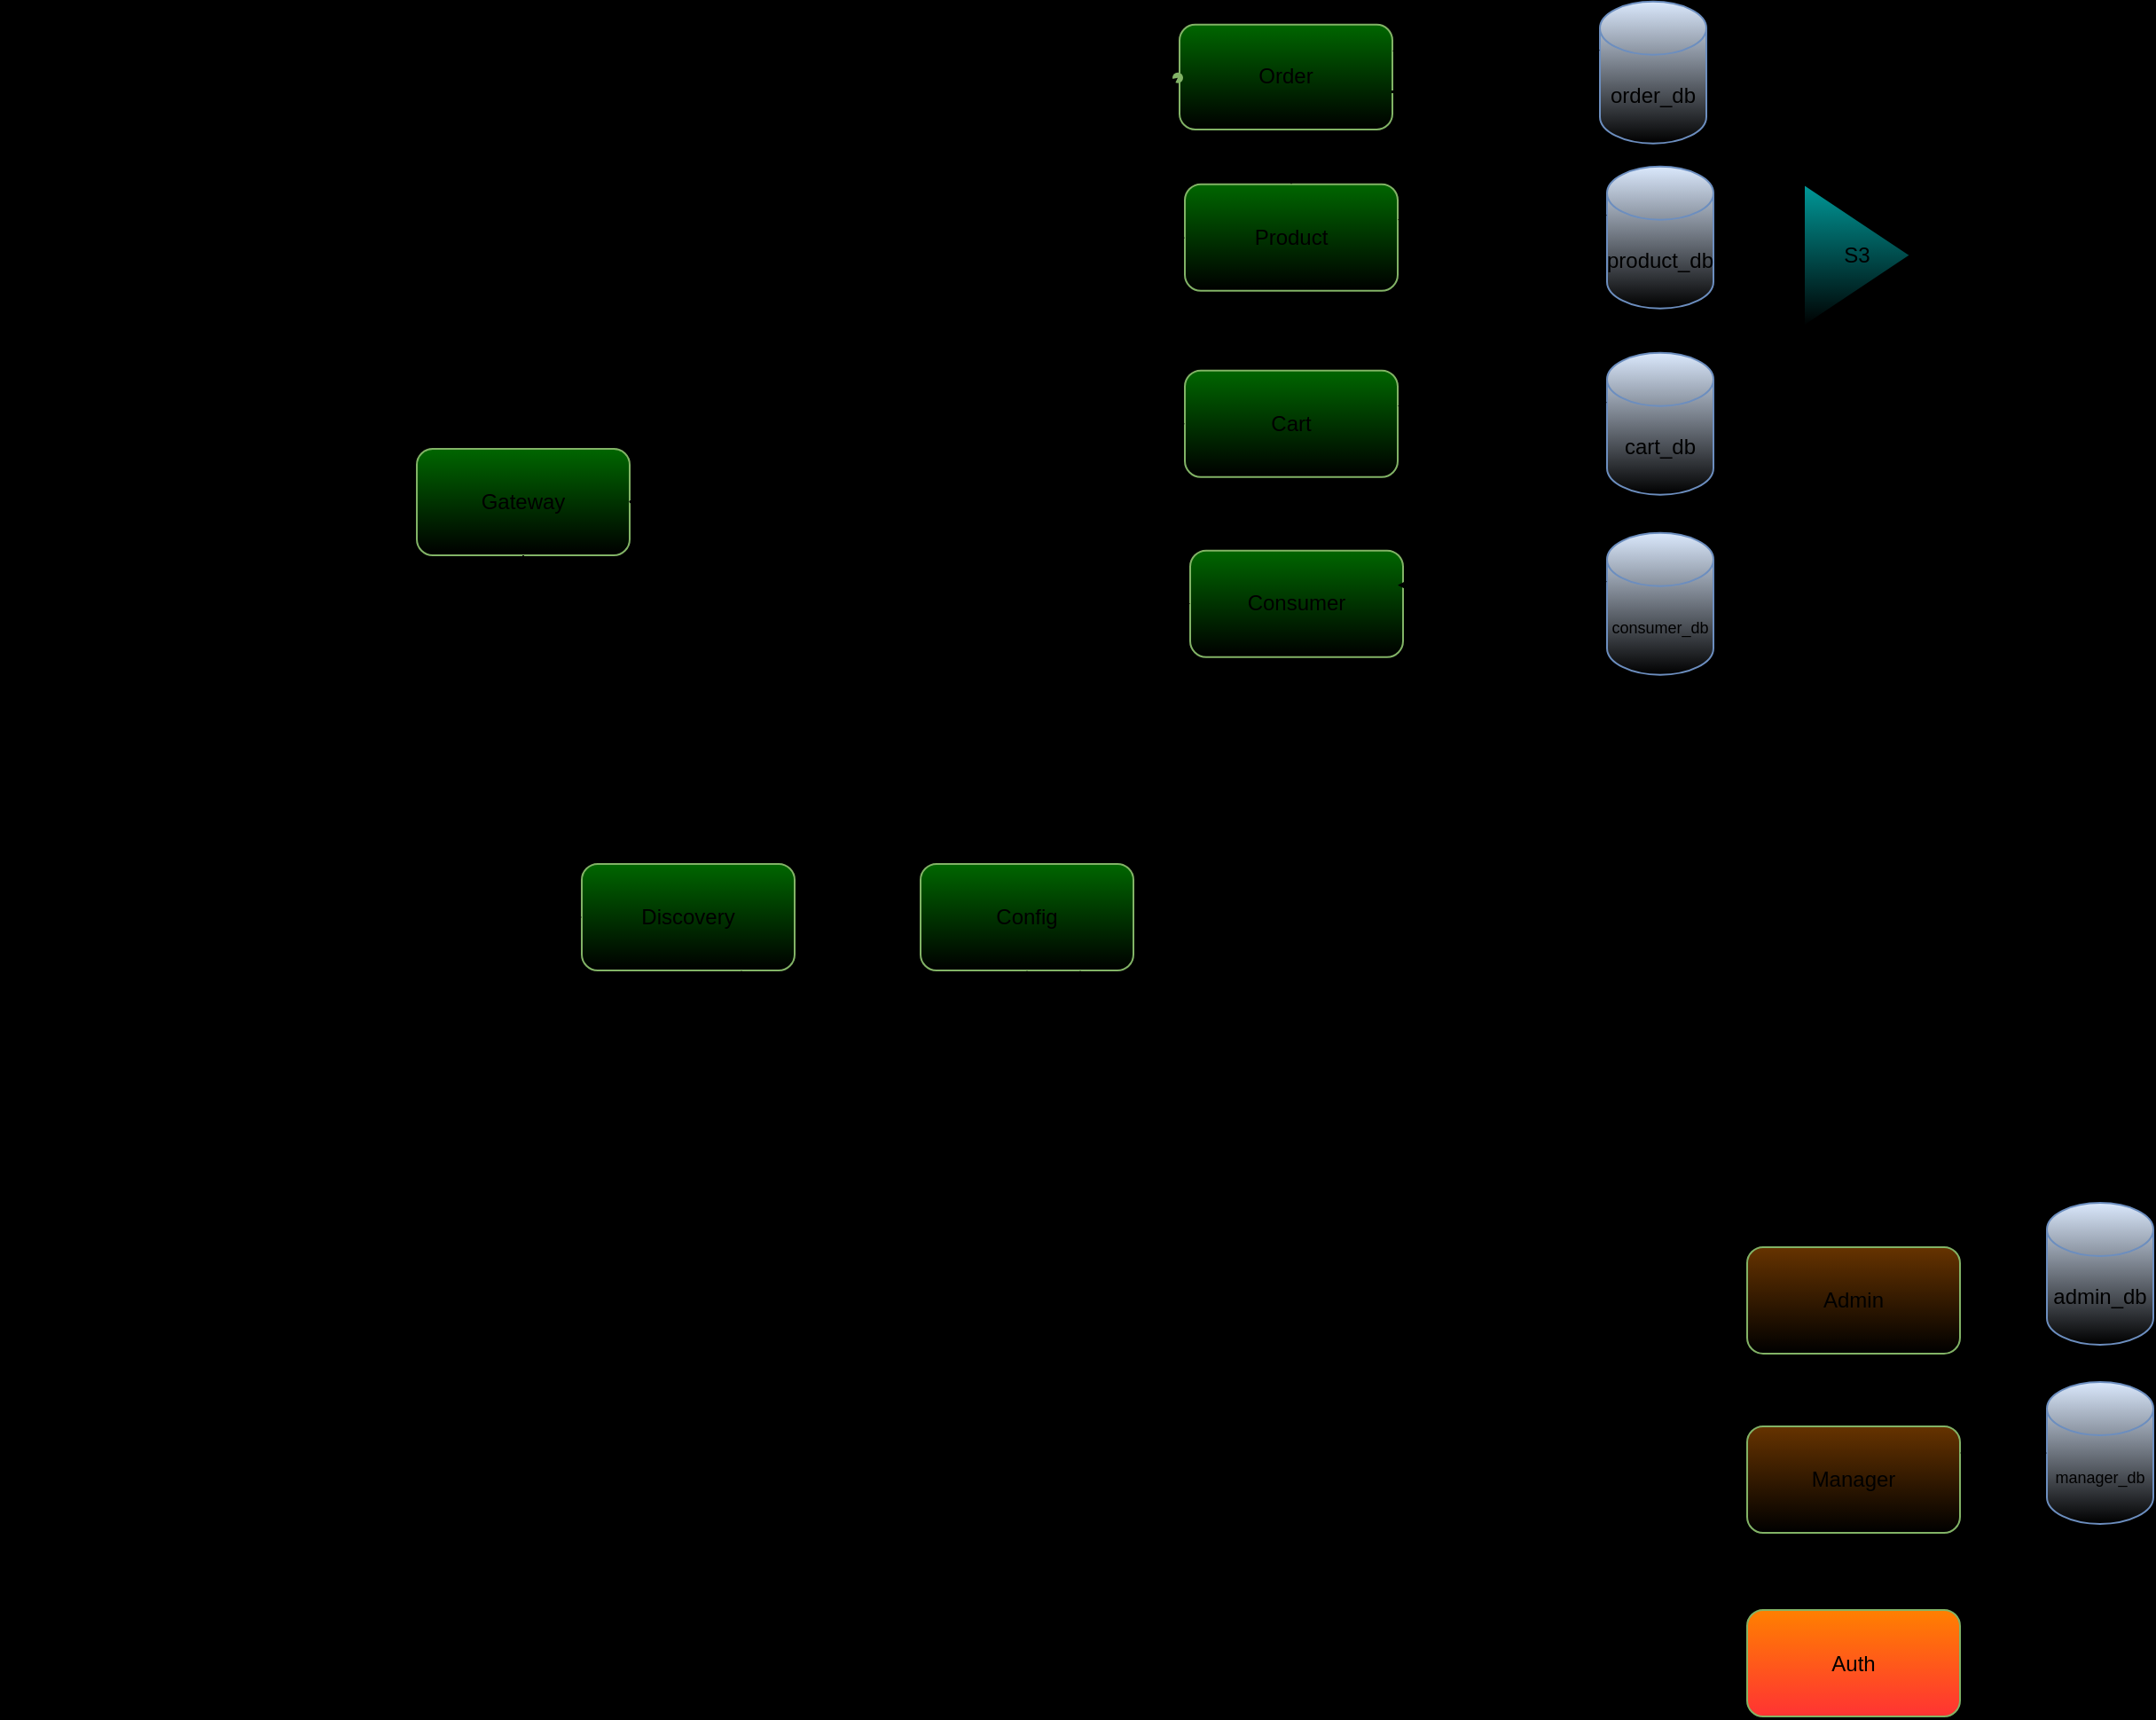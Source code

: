 <mxfile version="24.7.8">
  <diagram name="Page-1" id="uSqe43TGl_vkrGlnib_v">
    <mxGraphModel dx="1780" dy="778" grid="0" gridSize="10" guides="1" tooltips="1" connect="1" arrows="1" fold="1" page="0" pageScale="1" pageWidth="850" pageHeight="1100" background="#000000" math="0" shadow="0">
      <root>
        <mxCell id="0" />
        <mxCell id="1" parent="0" />
        <mxCell id="Wj5WEDejXmfSupQr25it-28" value="" style="edgeStyle=orthogonalEdgeStyle;rounded=0;orthogonalLoop=1;jettySize=auto;html=1;" parent="1" source="Wj5WEDejXmfSupQr25it-1" target="Wj5WEDejXmfSupQr25it-15" edge="1">
          <mxGeometry relative="1" as="geometry">
            <mxPoint x="-19" y="336" as="targetPoint" />
          </mxGeometry>
        </mxCell>
        <mxCell id="Wj5WEDejXmfSupQr25it-1" value="Client" style="ellipse;whiteSpace=wrap;html=1;aspect=fixed;fillColor=none;strokeColor=default;" parent="1" vertex="1">
          <mxGeometry x="-177" y="296" width="80" height="80" as="geometry" />
        </mxCell>
        <mxCell id="Wj5WEDejXmfSupQr25it-56" style="edgeStyle=orthogonalEdgeStyle;rounded=0;orthogonalLoop=1;jettySize=auto;html=1;exitX=1;exitY=0.75;exitDx=0;exitDy=0;entryX=0;entryY=0.75;entryDx=0;entryDy=0;startArrow=classic;startFill=1;" parent="1" source="Wj5WEDejXmfSupQr25it-7" target="Wj5WEDejXmfSupQr25it-55" edge="1">
          <mxGeometry relative="1" as="geometry">
            <Array as="points">
              <mxPoint x="610" y="240.88" />
              <mxPoint x="808" y="240.88" />
              <mxPoint x="808" y="216.88" />
            </Array>
          </mxGeometry>
        </mxCell>
        <mxCell id="Wj5WEDejXmfSupQr25it-57" style="edgeStyle=orthogonalEdgeStyle;rounded=0;orthogonalLoop=1;jettySize=auto;html=1;exitX=1;exitY=0.75;exitDx=0;exitDy=0;" parent="1" source="Wj5WEDejXmfSupQr25it-7" edge="1">
          <mxGeometry relative="1" as="geometry">
            <mxPoint x="667" y="201.88" as="targetPoint" />
          </mxGeometry>
        </mxCell>
        <mxCell id="Wj5WEDejXmfSupQr25it-7" value="Product" style="rounded=1;whiteSpace=wrap;html=1;labelBackgroundColor=none;labelBorderColor=none;fillColor=#006600;strokeColor=#82b366;gradientColor=default;" parent="1" vertex="1">
          <mxGeometry x="490" y="156.88" width="120" height="60" as="geometry" />
        </mxCell>
        <mxCell id="Wj5WEDejXmfSupQr25it-60" value="" style="edgeStyle=orthogonalEdgeStyle;rounded=0;orthogonalLoop=1;jettySize=auto;html=1;" parent="1" source="Wj5WEDejXmfSupQr25it-10" target="Wj5WEDejXmfSupQr25it-7" edge="1">
          <mxGeometry relative="1" as="geometry" />
        </mxCell>
        <mxCell id="Wj5WEDejXmfSupQr25it-10" value="Order" style="rounded=1;whiteSpace=wrap;html=1;labelBackgroundColor=none;labelBorderColor=none;fillColor=#006600;strokeColor=#82b366;gradientColor=default;" parent="1" vertex="1">
          <mxGeometry x="487" y="66.88" width="120" height="59.12" as="geometry" />
        </mxCell>
        <mxCell id="Wj5WEDejXmfSupQr25it-58" style="edgeStyle=orthogonalEdgeStyle;rounded=0;orthogonalLoop=1;jettySize=auto;html=1;exitX=1;exitY=0.75;exitDx=0;exitDy=0;" parent="1" source="Wj5WEDejXmfSupQr25it-11" edge="1">
          <mxGeometry relative="1" as="geometry">
            <mxPoint x="664" y="306.88" as="targetPoint" />
          </mxGeometry>
        </mxCell>
        <mxCell id="Wj5WEDejXmfSupQr25it-11" value="Cart" style="rounded=1;whiteSpace=wrap;html=1;labelBackgroundColor=none;labelBorderColor=none;fillColor=#006600;strokeColor=#82b366;gradientColor=default;" parent="1" vertex="1">
          <mxGeometry x="490" y="261.88" width="120" height="60" as="geometry" />
        </mxCell>
        <mxCell id="Wj5WEDejXmfSupQr25it-59" style="edgeStyle=orthogonalEdgeStyle;rounded=0;orthogonalLoop=1;jettySize=auto;html=1;exitX=1;exitY=0.75;exitDx=0;exitDy=0;" parent="1" source="Wj5WEDejXmfSupQr25it-12" edge="1">
          <mxGeometry relative="1" as="geometry">
            <mxPoint x="667" y="408.88" as="targetPoint" />
          </mxGeometry>
        </mxCell>
        <mxCell id="Wj5WEDejXmfSupQr25it-12" value="Consumer" style="rounded=1;whiteSpace=wrap;html=1;labelBackgroundColor=none;labelBorderColor=none;fillColor=#006600;strokeColor=#82b366;gradientColor=default;" parent="1" vertex="1">
          <mxGeometry x="493" y="363.38" width="120" height="60" as="geometry" />
        </mxCell>
        <mxCell id="Wj5WEDejXmfSupQr25it-13" value="Discovery" style="rounded=1;whiteSpace=wrap;html=1;labelBackgroundColor=none;labelBorderColor=none;fillColor=#006600;strokeColor=#82b366;gradientColor=default;" parent="1" vertex="1">
          <mxGeometry x="150" y="540" width="120" height="60" as="geometry" />
        </mxCell>
        <mxCell id="Wj5WEDejXmfSupQr25it-14" value="Config" style="rounded=1;whiteSpace=wrap;html=1;labelBackgroundColor=none;labelBorderColor=none;fillColor=#006600;strokeColor=#82b366;gradientColor=default;" parent="1" vertex="1">
          <mxGeometry x="341" y="540" width="120" height="60" as="geometry" />
        </mxCell>
        <mxCell id="Wj5WEDejXmfSupQr25it-15" value="Gateway" style="rounded=1;whiteSpace=wrap;html=1;labelBackgroundColor=none;labelBorderColor=none;fillColor=#006600;strokeColor=#82b366;gradientColor=default;" parent="1" vertex="1">
          <mxGeometry x="57" y="306" width="120" height="60" as="geometry" />
        </mxCell>
        <mxCell id="Wj5WEDejXmfSupQr25it-65" style="edgeStyle=orthogonalEdgeStyle;rounded=0;orthogonalLoop=1;jettySize=auto;html=1;exitX=1;exitY=0.25;exitDx=0;exitDy=0;startArrow=classic;startFill=1;" parent="1" source="Wj5WEDejXmfSupQr25it-16" target="Wj5WEDejXmfSupQr25it-24" edge="1">
          <mxGeometry relative="1" as="geometry" />
        </mxCell>
        <mxCell id="Wj5WEDejXmfSupQr25it-16" value="Admin" style="rounded=1;whiteSpace=wrap;html=1;labelBackgroundColor=none;labelBorderColor=none;fillColor=#663300;strokeColor=#82b366;gradientColor=default;" parent="1" vertex="1">
          <mxGeometry x="807" y="756" width="120" height="60" as="geometry" />
        </mxCell>
        <mxCell id="Wj5WEDejXmfSupQr25it-17" value="Manager" style="rounded=1;whiteSpace=wrap;html=1;labelBackgroundColor=none;labelBorderColor=none;fillColor=#663300;strokeColor=#82b366;gradientColor=default;" parent="1" vertex="1">
          <mxGeometry x="807" y="857" width="120" height="60" as="geometry" />
        </mxCell>
        <mxCell id="Wj5WEDejXmfSupQr25it-18" value="Auth" style="rounded=1;whiteSpace=wrap;html=1;labelBackgroundColor=none;labelBorderColor=none;fillColor=#FF8000;strokeColor=#82b366;gradientColor=#FF3333;" parent="1" vertex="1">
          <mxGeometry x="807" y="960.5" width="120" height="60" as="geometry" />
        </mxCell>
        <mxCell id="Wj5WEDejXmfSupQr25it-19" value="order_db" style="shape=cylinder3;whiteSpace=wrap;html=1;boundedLbl=1;backgroundOutline=1;size=15;fillColor=#dae8fc;strokeColor=#6c8ebf;gradientColor=default;" parent="1" vertex="1">
          <mxGeometry x="724" y="53.88" width="60" height="80" as="geometry" />
        </mxCell>
        <mxCell id="Wj5WEDejXmfSupQr25it-21" value="product_db" style="shape=cylinder3;whiteSpace=wrap;html=1;boundedLbl=1;backgroundOutline=1;size=15;fillColor=#dae8fc;strokeColor=#6c8ebf;gradientColor=default;" parent="1" vertex="1">
          <mxGeometry x="728" y="146.88" width="60" height="80" as="geometry" />
        </mxCell>
        <mxCell id="Wj5WEDejXmfSupQr25it-22" value="cart_db" style="shape=cylinder3;whiteSpace=wrap;html=1;boundedLbl=1;backgroundOutline=1;size=15;fillColor=#dae8fc;strokeColor=#6c8ebf;gradientColor=default;" parent="1" vertex="1">
          <mxGeometry x="728" y="251.88" width="60" height="80" as="geometry" />
        </mxCell>
        <mxCell id="Wj5WEDejXmfSupQr25it-23" value="&lt;font style=&quot;font-size: 9px;&quot;&gt;consumer_db&lt;/font&gt;" style="shape=cylinder3;whiteSpace=wrap;html=1;boundedLbl=1;backgroundOutline=1;size=15;fillColor=#dae8fc;strokeColor=#6c8ebf;gradientColor=default;" parent="1" vertex="1">
          <mxGeometry x="728" y="353.38" width="60" height="80" as="geometry" />
        </mxCell>
        <mxCell id="Wj5WEDejXmfSupQr25it-24" value="admin_db" style="shape=cylinder3;whiteSpace=wrap;html=1;boundedLbl=1;backgroundOutline=1;size=15;fillColor=#dae8fc;strokeColor=#6c8ebf;gradientColor=default;" parent="1" vertex="1">
          <mxGeometry x="976" y="731" width="60" height="80" as="geometry" />
        </mxCell>
        <mxCell id="Wj5WEDejXmfSupQr25it-25" value="&lt;font style=&quot;font-size: 9px;&quot;&gt;manager_db&lt;/font&gt;" style="shape=cylinder3;whiteSpace=wrap;html=1;boundedLbl=1;backgroundOutline=1;size=15;fillColor=#dae8fc;strokeColor=#6c8ebf;gradientColor=default;" parent="1" vertex="1">
          <mxGeometry x="976" y="832" width="60" height="80" as="geometry" />
        </mxCell>
        <mxCell id="Wj5WEDejXmfSupQr25it-29" value="" style="shape=waypoint;sketch=0;size=6;pointerEvents=1;points=[];fillColor=#663300;resizable=0;rotatable=0;perimeter=centerPerimeter;snapToPoint=1;strokeColor=#82b366;rounded=1;labelBackgroundColor=none;labelBorderColor=none;gradientColor=default;" parent="1" vertex="1">
          <mxGeometry x="476" y="86.88" width="20" height="20" as="geometry" />
        </mxCell>
        <mxCell id="Wj5WEDejXmfSupQr25it-32" value="" style="endArrow=classic;startArrow=none;html=1;rounded=0;entryX=0.15;entryY=0.25;entryDx=0;entryDy=0;entryPerimeter=0;startFill=0;" parent="1" target="Wj5WEDejXmfSupQr25it-29" edge="1">
          <mxGeometry width="50" height="50" relative="1" as="geometry">
            <mxPoint x="177" y="336" as="sourcePoint" />
            <mxPoint x="227" y="286" as="targetPoint" />
          </mxGeometry>
        </mxCell>
        <mxCell id="Wj5WEDejXmfSupQr25it-33" value="" style="endArrow=classic;startArrow=none;html=1;rounded=0;entryX=0;entryY=0.5;entryDx=0;entryDy=0;exitX=1;exitY=0.5;exitDx=0;exitDy=0;startFill=0;" parent="1" source="Wj5WEDejXmfSupQr25it-15" target="Wj5WEDejXmfSupQr25it-7" edge="1">
          <mxGeometry width="50" height="50" relative="1" as="geometry">
            <mxPoint x="167" y="273" as="sourcePoint" />
            <mxPoint x="612" y="14" as="targetPoint" />
          </mxGeometry>
        </mxCell>
        <mxCell id="Wj5WEDejXmfSupQr25it-34" value="" style="endArrow=classic;startArrow=none;html=1;rounded=0;entryX=0;entryY=0.5;entryDx=0;entryDy=0;startFill=0;" parent="1" target="Wj5WEDejXmfSupQr25it-11" edge="1">
          <mxGeometry width="50" height="50" relative="1" as="geometry">
            <mxPoint x="179" y="334" as="sourcePoint" />
            <mxPoint x="642" y="97" as="targetPoint" />
          </mxGeometry>
        </mxCell>
        <mxCell id="Wj5WEDejXmfSupQr25it-35" value="" style="endArrow=classic;startArrow=none;html=1;rounded=0;entryX=0;entryY=0.5;entryDx=0;entryDy=0;exitX=1;exitY=0.5;exitDx=0;exitDy=0;startFill=0;" parent="1" source="Wj5WEDejXmfSupQr25it-15" target="Wj5WEDejXmfSupQr25it-12" edge="1">
          <mxGeometry width="50" height="50" relative="1" as="geometry">
            <mxPoint x="207" y="366" as="sourcePoint" />
            <mxPoint x="652" y="107" as="targetPoint" />
          </mxGeometry>
        </mxCell>
        <mxCell id="Wj5WEDejXmfSupQr25it-42" value="" style="endArrow=none;html=1;rounded=0;exitX=0;exitY=0.5;exitDx=0;exitDy=0;startArrow=classic;startFill=1;endFill=0;" parent="1" source="Wj5WEDejXmfSupQr25it-13" edge="1">
          <mxGeometry width="50" height="50" relative="1" as="geometry">
            <mxPoint x="399" y="425" as="sourcePoint" />
            <mxPoint x="111" y="570" as="targetPoint" />
          </mxGeometry>
        </mxCell>
        <mxCell id="Wj5WEDejXmfSupQr25it-43" value="" style="endArrow=none;html=1;rounded=0;exitX=0.5;exitY=1;exitDx=0;exitDy=0;entryX=0.5;entryY=1;entryDx=0;entryDy=0;startArrow=classic;startFill=1;endFill=0;" parent="1" source="Wj5WEDejXmfSupQr25it-14" target="Wj5WEDejXmfSupQr25it-15" edge="1">
          <mxGeometry width="50" height="50" relative="1" as="geometry">
            <mxPoint x="223" y="555" as="sourcePoint" />
            <mxPoint x="160" y="381" as="targetPoint" />
            <Array as="points">
              <mxPoint x="401" y="641" />
              <mxPoint x="112" y="638" />
            </Array>
          </mxGeometry>
        </mxCell>
        <mxCell id="Wj5WEDejXmfSupQr25it-44" value="" style="endArrow=classic;startArrow=classic;html=1;rounded=0;entryX=0;entryY=0;entryDx=0;entryDy=27.5;entryPerimeter=0;exitX=1;exitY=0.25;exitDx=0;exitDy=0;" parent="1" source="Wj5WEDejXmfSupQr25it-10" target="Wj5WEDejXmfSupQr25it-19" edge="1">
          <mxGeometry width="50" height="50" relative="1" as="geometry">
            <mxPoint x="633" y="86.88" as="sourcePoint" />
            <mxPoint x="683" y="36.88" as="targetPoint" />
          </mxGeometry>
        </mxCell>
        <mxCell id="Wj5WEDejXmfSupQr25it-45" value="" style="endArrow=classic;startArrow=classic;html=1;rounded=0;entryX=0;entryY=0;entryDx=0;entryDy=27.5;entryPerimeter=0;" parent="1" target="Wj5WEDejXmfSupQr25it-21" edge="1">
          <mxGeometry width="50" height="50" relative="1" as="geometry">
            <mxPoint x="610" y="176.88" as="sourcePoint" />
            <mxPoint x="660" y="126.88" as="targetPoint" />
          </mxGeometry>
        </mxCell>
        <mxCell id="Wj5WEDejXmfSupQr25it-46" value="" style="endArrow=classic;startArrow=classic;html=1;rounded=0;entryX=0;entryY=0;entryDx=0;entryDy=27.5;entryPerimeter=0;" parent="1" edge="1">
          <mxGeometry width="50" height="50" relative="1" as="geometry">
            <mxPoint x="610" y="281.88" as="sourcePoint" />
            <mxPoint x="728" y="279.88" as="targetPoint" />
          </mxGeometry>
        </mxCell>
        <mxCell id="Wj5WEDejXmfSupQr25it-47" value="" style="endArrow=classic;startArrow=classic;html=1;rounded=0;entryX=0;entryY=0;entryDx=0;entryDy=27.5;entryPerimeter=0;" parent="1" edge="1">
          <mxGeometry width="50" height="50" relative="1" as="geometry">
            <mxPoint x="610" y="382.88" as="sourcePoint" />
            <mxPoint x="728" y="380.88" as="targetPoint" />
          </mxGeometry>
        </mxCell>
        <mxCell id="Wj5WEDejXmfSupQr25it-49" value="" style="endArrow=classic;html=1;rounded=0;edgeStyle=orthogonalEdgeStyle;" parent="1" edge="1">
          <mxGeometry width="50" height="50" relative="1" as="geometry">
            <mxPoint x="607" y="104" as="sourcePoint" />
            <mxPoint x="661" y="676" as="targetPoint" />
            <Array as="points">
              <mxPoint x="607" y="105" />
              <mxPoint x="664" y="105" />
            </Array>
          </mxGeometry>
        </mxCell>
        <mxCell id="Wj5WEDejXmfSupQr25it-53" value="" style="endArrow=classic;html=1;rounded=0;edgeStyle=orthogonalEdgeStyle;entryX=0.75;entryY=1;entryDx=0;entryDy=0;" parent="1" target="Wj5WEDejXmfSupQr25it-14" edge="1">
          <mxGeometry width="50" height="50" relative="1" as="geometry">
            <mxPoint x="666" y="676" as="sourcePoint" />
            <mxPoint x="402" y="739" as="targetPoint" />
            <Array as="points">
              <mxPoint x="666" y="676" />
              <mxPoint x="431" y="676" />
            </Array>
          </mxGeometry>
        </mxCell>
        <mxCell id="Wj5WEDejXmfSupQr25it-54" value="" style="endArrow=classic;html=1;rounded=0;entryX=0.75;entryY=1;entryDx=0;entryDy=0;edgeStyle=orthogonalEdgeStyle;" parent="1" target="Wj5WEDejXmfSupQr25it-13" edge="1">
          <mxGeometry width="50" height="50" relative="1" as="geometry">
            <mxPoint x="444" y="675" as="sourcePoint" />
            <mxPoint x="449" y="375" as="targetPoint" />
            <Array as="points">
              <mxPoint x="433" y="675" />
              <mxPoint x="240" y="675" />
            </Array>
          </mxGeometry>
        </mxCell>
        <mxCell id="Wj5WEDejXmfSupQr25it-55" value="S3" style="triangle;whiteSpace=wrap;html=1;fillColor=#009999;gradientColor=default;" parent="1" vertex="1">
          <mxGeometry x="839" y="156.88" width="60" height="80" as="geometry" />
        </mxCell>
        <mxCell id="Wj5WEDejXmfSupQr25it-61" value="REST" style="text;html=1;align=center;verticalAlign=middle;resizable=0;points=[];autosize=1;strokeColor=none;fillColor=none;" parent="1" vertex="1">
          <mxGeometry x="275" y="173.88" width="50" height="26" as="geometry" />
        </mxCell>
        <mxCell id="Wj5WEDejXmfSupQr25it-62" value="REST" style="text;html=1;align=center;verticalAlign=middle;resizable=0;points=[];autosize=1;strokeColor=none;fillColor=none;" parent="1" vertex="1">
          <mxGeometry x="411" y="224" width="50" height="26" as="geometry" />
        </mxCell>
        <mxCell id="Wj5WEDejXmfSupQr25it-63" value="REST" style="text;html=1;align=center;verticalAlign=middle;resizable=0;points=[];autosize=1;strokeColor=none;fillColor=none;" parent="1" vertex="1">
          <mxGeometry x="333" y="278.88" width="50" height="26" as="geometry" />
        </mxCell>
        <mxCell id="Wj5WEDejXmfSupQr25it-64" value="REST" style="text;html=1;align=center;verticalAlign=middle;resizable=0;points=[];autosize=1;strokeColor=none;fillColor=none;" parent="1" vertex="1">
          <mxGeometry x="392" y="350" width="50" height="26" as="geometry" />
        </mxCell>
        <mxCell id="Wj5WEDejXmfSupQr25it-66" style="edgeStyle=orthogonalEdgeStyle;rounded=0;orthogonalLoop=1;jettySize=auto;html=1;exitX=1;exitY=0.25;exitDx=0;exitDy=0;entryX=0;entryY=0.5;entryDx=0;entryDy=0;entryPerimeter=0;startArrow=classic;startFill=1;" parent="1" source="Wj5WEDejXmfSupQr25it-17" target="Wj5WEDejXmfSupQr25it-25" edge="1">
          <mxGeometry relative="1" as="geometry" />
        </mxCell>
        <mxCell id="Wj5WEDejXmfSupQr25it-69" value="REST" style="text;html=1;align=center;verticalAlign=middle;resizable=0;points=[];autosize=1;strokeColor=none;fillColor=none;" parent="1" vertex="1">
          <mxGeometry x="553" y="126" width="50" height="26" as="geometry" />
        </mxCell>
      </root>
    </mxGraphModel>
  </diagram>
</mxfile>
